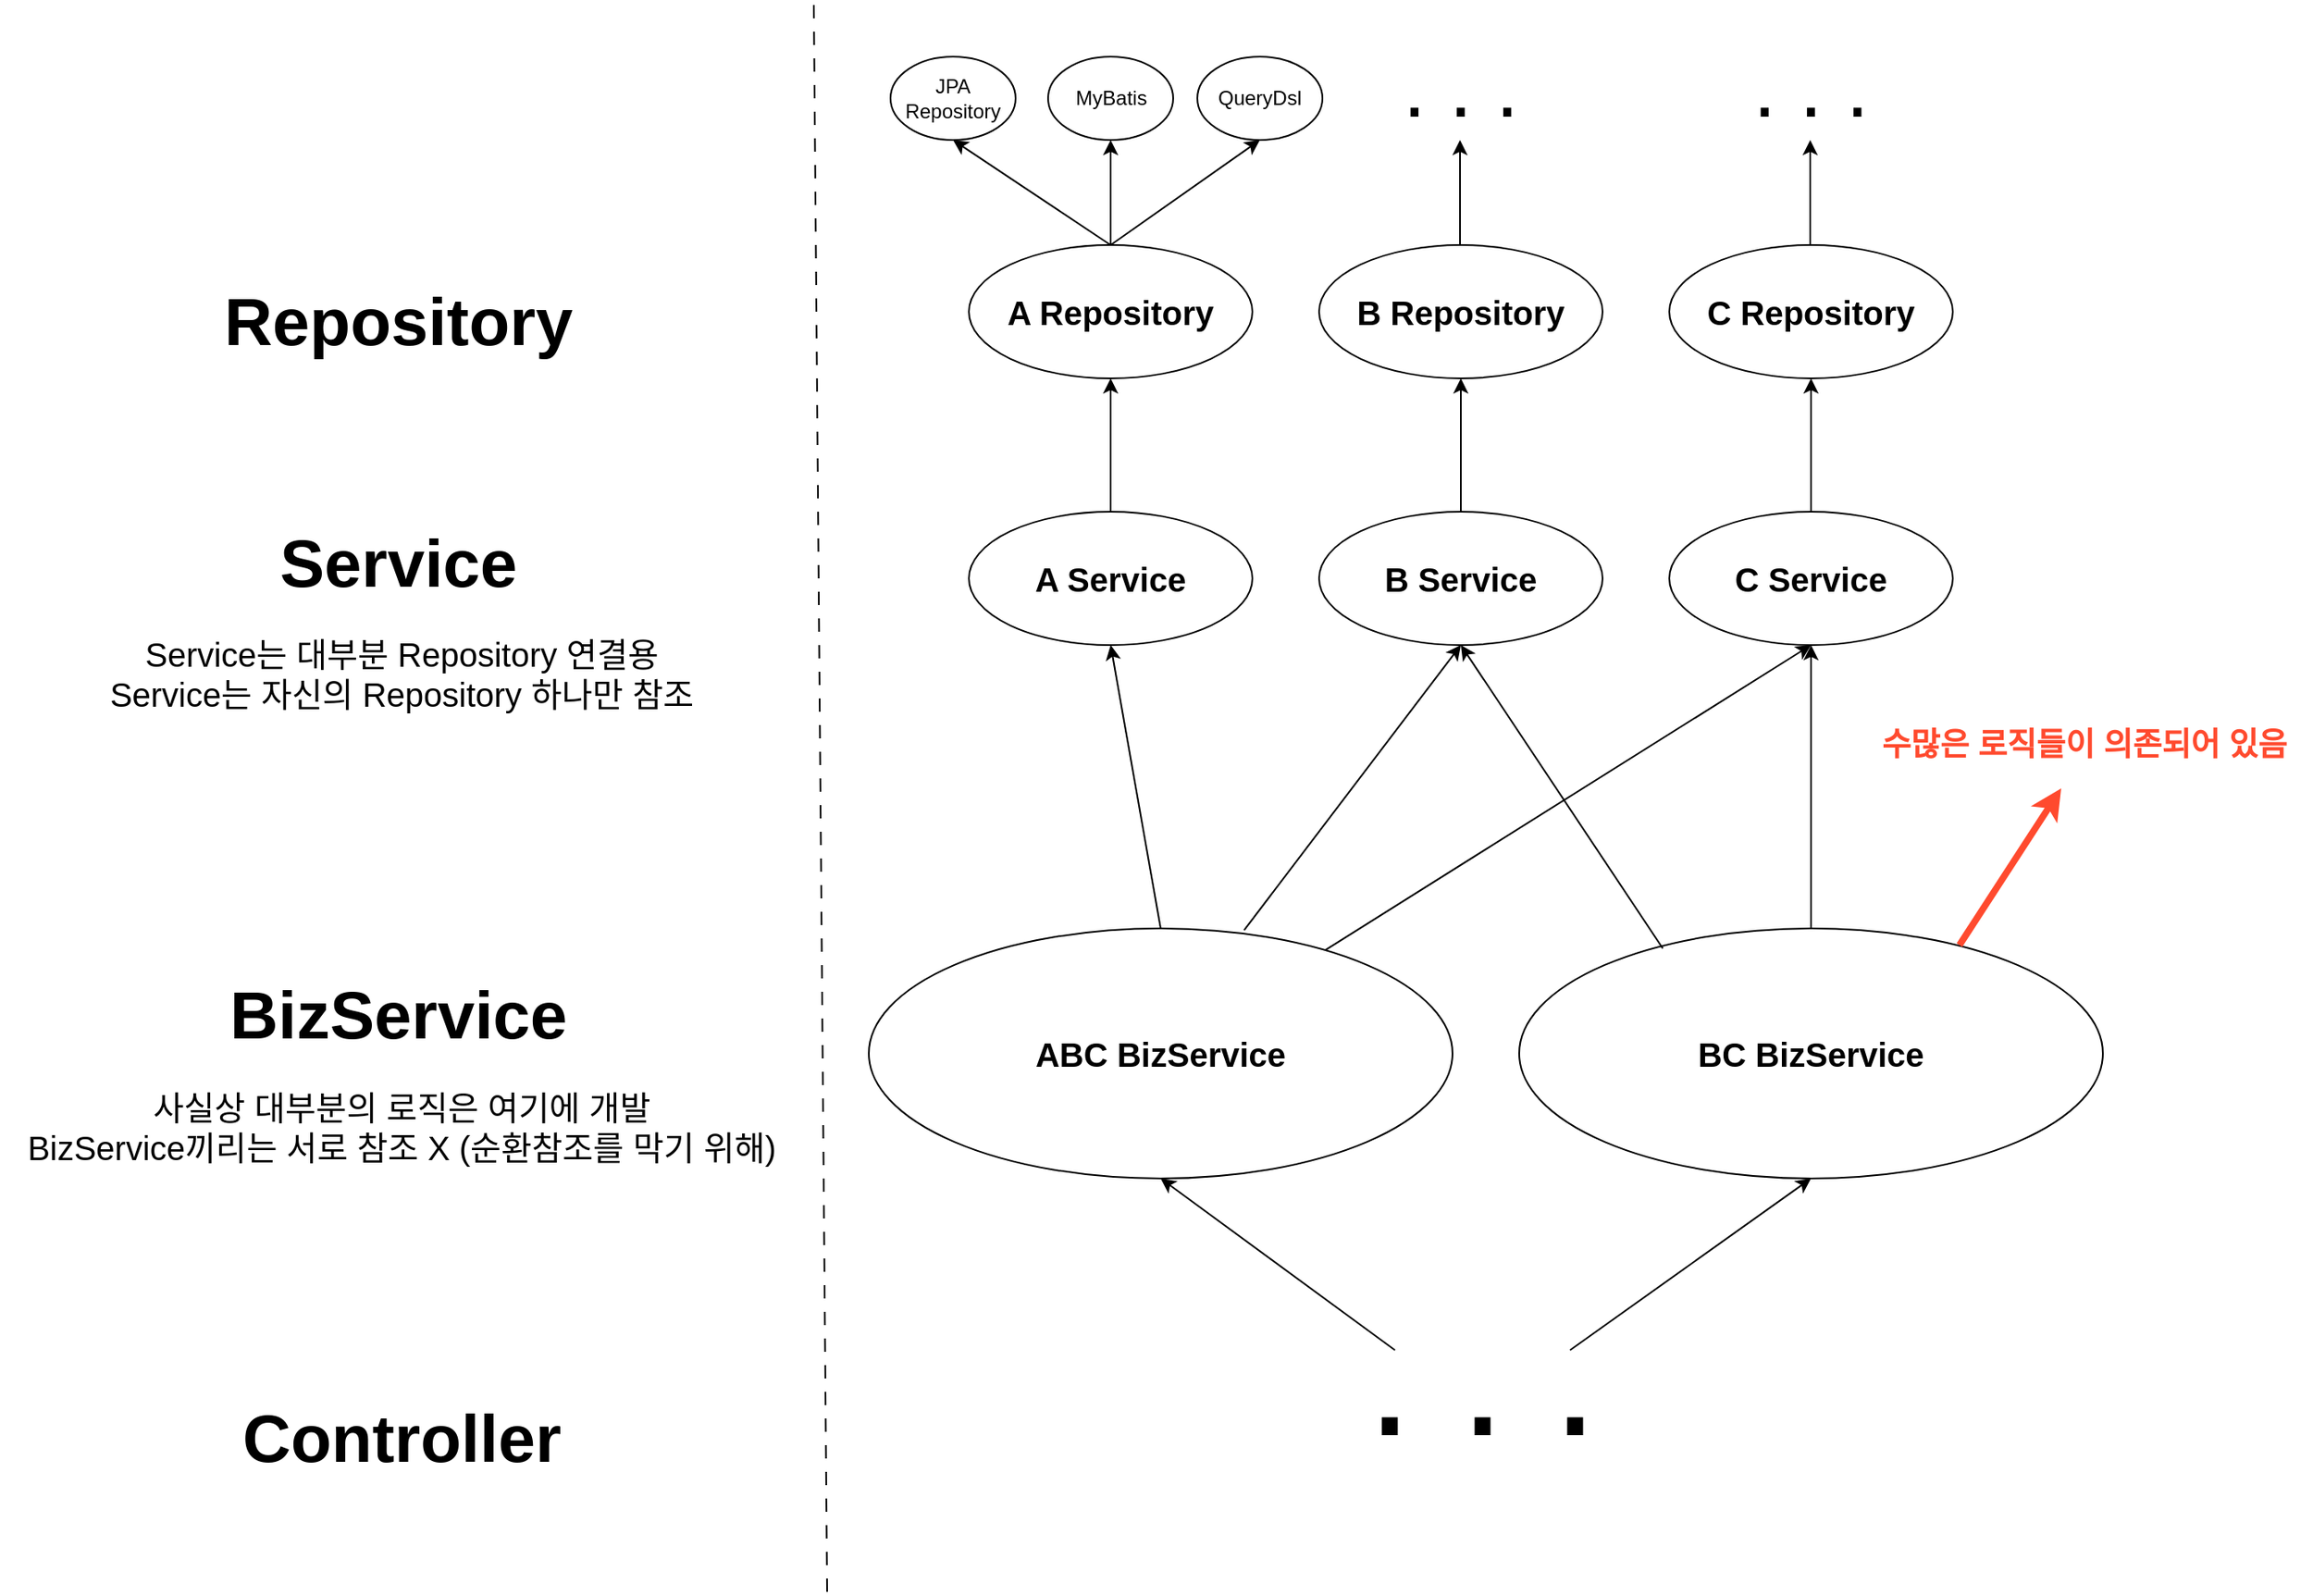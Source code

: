 <mxfile version="21.6.9" type="github">
  <diagram name="페이지-1" id="X1zCKy3VXLixYVBnvFqf">
    <mxGraphModel dx="2474" dy="1110" grid="0" gridSize="10" guides="1" tooltips="1" connect="1" arrows="1" fold="1" page="0" pageScale="1" pageWidth="827" pageHeight="1169" math="0" shadow="0">
      <root>
        <mxCell id="0" />
        <mxCell id="1" parent="0" />
        <mxCell id="A5f10U-PN7lcZyVbDlVB-2" value="ABC BizService" style="ellipse;whiteSpace=wrap;html=1;fontStyle=1;fontSize=20;" vertex="1" parent="1">
          <mxGeometry x="302" y="626" width="350" height="150" as="geometry" />
        </mxCell>
        <mxCell id="A5f10U-PN7lcZyVbDlVB-10" value="A Repository" style="ellipse;whiteSpace=wrap;html=1;fontSize=20;fontStyle=1" vertex="1" parent="1">
          <mxGeometry x="362" y="216" width="170" height="80" as="geometry" />
        </mxCell>
        <mxCell id="A5f10U-PN7lcZyVbDlVB-13" value="B Repository" style="ellipse;whiteSpace=wrap;html=1;fontSize=20;fontStyle=1" vertex="1" parent="1">
          <mxGeometry x="572" y="216" width="170" height="80" as="geometry" />
        </mxCell>
        <mxCell id="A5f10U-PN7lcZyVbDlVB-14" value="C Repository" style="ellipse;whiteSpace=wrap;html=1;fontSize=20;fontStyle=1" vertex="1" parent="1">
          <mxGeometry x="782" y="216" width="170" height="80" as="geometry" />
        </mxCell>
        <mxCell id="A5f10U-PN7lcZyVbDlVB-24" style="edgeStyle=orthogonalEdgeStyle;rounded=0;orthogonalLoop=1;jettySize=auto;html=1;entryX=0.5;entryY=1;entryDx=0;entryDy=0;" edge="1" parent="1" source="A5f10U-PN7lcZyVbDlVB-15" target="A5f10U-PN7lcZyVbDlVB-10">
          <mxGeometry relative="1" as="geometry" />
        </mxCell>
        <mxCell id="A5f10U-PN7lcZyVbDlVB-15" value="A Service" style="ellipse;whiteSpace=wrap;html=1;fontSize=20;fontStyle=1" vertex="1" parent="1">
          <mxGeometry x="362" y="376" width="170" height="80" as="geometry" />
        </mxCell>
        <mxCell id="A5f10U-PN7lcZyVbDlVB-25" style="edgeStyle=orthogonalEdgeStyle;rounded=0;orthogonalLoop=1;jettySize=auto;html=1;exitX=0.5;exitY=0;exitDx=0;exitDy=0;entryX=0.5;entryY=1;entryDx=0;entryDy=0;" edge="1" parent="1" source="A5f10U-PN7lcZyVbDlVB-18" target="A5f10U-PN7lcZyVbDlVB-13">
          <mxGeometry relative="1" as="geometry" />
        </mxCell>
        <mxCell id="A5f10U-PN7lcZyVbDlVB-18" value="B Service" style="ellipse;whiteSpace=wrap;html=1;fontSize=20;fontStyle=1" vertex="1" parent="1">
          <mxGeometry x="572" y="376" width="170" height="80" as="geometry" />
        </mxCell>
        <mxCell id="A5f10U-PN7lcZyVbDlVB-26" style="edgeStyle=orthogonalEdgeStyle;rounded=0;orthogonalLoop=1;jettySize=auto;html=1;entryX=0.5;entryY=1;entryDx=0;entryDy=0;" edge="1" parent="1" source="A5f10U-PN7lcZyVbDlVB-19" target="A5f10U-PN7lcZyVbDlVB-14">
          <mxGeometry relative="1" as="geometry" />
        </mxCell>
        <mxCell id="A5f10U-PN7lcZyVbDlVB-19" value="C Service" style="ellipse;whiteSpace=wrap;html=1;fontSize=20;fontStyle=1" vertex="1" parent="1">
          <mxGeometry x="782" y="376" width="170" height="80" as="geometry" />
        </mxCell>
        <mxCell id="A5f10U-PN7lcZyVbDlVB-29" value="" style="endArrow=classic;html=1;rounded=0;entryX=0.5;entryY=1;entryDx=0;entryDy=0;" edge="1" parent="1" source="A5f10U-PN7lcZyVbDlVB-2" target="A5f10U-PN7lcZyVbDlVB-19">
          <mxGeometry width="50" height="50" relative="1" as="geometry">
            <mxPoint x="742" y="576" as="sourcePoint" />
            <mxPoint x="792" y="526" as="targetPoint" />
          </mxGeometry>
        </mxCell>
        <mxCell id="A5f10U-PN7lcZyVbDlVB-30" value="" style="endArrow=classic;html=1;rounded=0;entryX=0.5;entryY=1;entryDx=0;entryDy=0;exitX=0.5;exitY=0;exitDx=0;exitDy=0;" edge="1" parent="1" source="A5f10U-PN7lcZyVbDlVB-2" target="A5f10U-PN7lcZyVbDlVB-15">
          <mxGeometry width="50" height="50" relative="1" as="geometry">
            <mxPoint x="752" y="586" as="sourcePoint" />
            <mxPoint x="877" y="466" as="targetPoint" />
          </mxGeometry>
        </mxCell>
        <mxCell id="A5f10U-PN7lcZyVbDlVB-31" value="BC BizService" style="ellipse;whiteSpace=wrap;html=1;fontStyle=1;fontSize=20;" vertex="1" parent="1">
          <mxGeometry x="692" y="626" width="350" height="150" as="geometry" />
        </mxCell>
        <mxCell id="A5f10U-PN7lcZyVbDlVB-32" value="" style="endArrow=classic;html=1;rounded=0;entryX=0.5;entryY=1;entryDx=0;entryDy=0;exitX=0.643;exitY=0.007;exitDx=0;exitDy=0;exitPerimeter=0;" edge="1" parent="1" source="A5f10U-PN7lcZyVbDlVB-2" target="A5f10U-PN7lcZyVbDlVB-18">
          <mxGeometry width="50" height="50" relative="1" as="geometry">
            <mxPoint x="532" y="626" as="sourcePoint" />
            <mxPoint x="582" y="576" as="targetPoint" />
          </mxGeometry>
        </mxCell>
        <mxCell id="A5f10U-PN7lcZyVbDlVB-33" value="" style="endArrow=classic;html=1;rounded=0;entryX=0.5;entryY=1;entryDx=0;entryDy=0;exitX=0.246;exitY=0.08;exitDx=0;exitDy=0;exitPerimeter=0;" edge="1" parent="1" source="A5f10U-PN7lcZyVbDlVB-31" target="A5f10U-PN7lcZyVbDlVB-18">
          <mxGeometry width="50" height="50" relative="1" as="geometry">
            <mxPoint x="642" y="586" as="sourcePoint" />
            <mxPoint x="692" y="536" as="targetPoint" />
          </mxGeometry>
        </mxCell>
        <mxCell id="A5f10U-PN7lcZyVbDlVB-34" value="" style="endArrow=classic;html=1;rounded=0;exitX=0.5;exitY=0;exitDx=0;exitDy=0;entryX=0.5;entryY=1;entryDx=0;entryDy=0;" edge="1" parent="1" source="A5f10U-PN7lcZyVbDlVB-31" target="A5f10U-PN7lcZyVbDlVB-19">
          <mxGeometry width="50" height="50" relative="1" as="geometry">
            <mxPoint x="642" y="586" as="sourcePoint" />
            <mxPoint x="692" y="536" as="targetPoint" />
          </mxGeometry>
        </mxCell>
        <mxCell id="A5f10U-PN7lcZyVbDlVB-35" value="Service는 대부분 Repository 연결용&lt;br style=&quot;font-size: 20px;&quot;&gt;Service는 자신의 Repository 하나만 참조" style="text;html=1;strokeColor=none;fillColor=none;align=center;verticalAlign=middle;whiteSpace=wrap;rounded=0;fontSize=20;" vertex="1" parent="1">
          <mxGeometry x="-175.88" y="451" width="396" height="43" as="geometry" />
        </mxCell>
        <mxCell id="A5f10U-PN7lcZyVbDlVB-36" value="" style="endArrow=none;dashed=1;html=1;rounded=0;dashPattern=8 8;" edge="1" parent="1">
          <mxGeometry width="50" height="50" relative="1" as="geometry">
            <mxPoint x="277" y="1024" as="sourcePoint" />
            <mxPoint x="269" y="70" as="targetPoint" />
          </mxGeometry>
        </mxCell>
        <mxCell id="A5f10U-PN7lcZyVbDlVB-37" value="Service" style="text;html=1;strokeColor=none;fillColor=none;align=center;verticalAlign=middle;whiteSpace=wrap;rounded=0;fontSize=40;fontStyle=1" vertex="1" parent="1">
          <mxGeometry x="-97.88" y="349" width="236" height="114" as="geometry" />
        </mxCell>
        <mxCell id="A5f10U-PN7lcZyVbDlVB-38" value="Repository" style="text;html=1;strokeColor=none;fillColor=none;align=center;verticalAlign=middle;whiteSpace=wrap;rounded=0;fontSize=40;fontStyle=1" vertex="1" parent="1">
          <mxGeometry x="-97.88" y="204" width="236" height="114" as="geometry" />
        </mxCell>
        <mxCell id="A5f10U-PN7lcZyVbDlVB-39" value="BizService" style="text;html=1;strokeColor=none;fillColor=none;align=center;verticalAlign=middle;whiteSpace=wrap;rounded=0;fontSize=40;fontStyle=1" vertex="1" parent="1">
          <mxGeometry x="-97.88" y="620" width="236" height="114" as="geometry" />
        </mxCell>
        <mxCell id="A5f10U-PN7lcZyVbDlVB-40" value="사실상 대부분의 로직은 여기에 개발&lt;br style=&quot;font-size: 20px;&quot;&gt;BizService끼리는 서로 참조 X (순환참조를 막기 위해)" style="text;html=1;strokeColor=none;fillColor=none;align=center;verticalAlign=middle;whiteSpace=wrap;rounded=0;fontSize=20;" vertex="1" parent="1">
          <mxGeometry x="-219" y="723" width="482.25" height="43" as="geometry" />
        </mxCell>
        <mxCell id="A5f10U-PN7lcZyVbDlVB-41" value="Controller" style="text;html=1;strokeColor=none;fillColor=none;align=center;verticalAlign=middle;whiteSpace=wrap;rounded=0;fontSize=40;fontStyle=1" vertex="1" parent="1">
          <mxGeometry x="-95.88" y="874" width="236" height="114" as="geometry" />
        </mxCell>
        <mxCell id="A5f10U-PN7lcZyVbDlVB-43" value=". . ." style="text;html=1;strokeColor=none;fillColor=none;align=center;verticalAlign=middle;whiteSpace=wrap;rounded=0;fontSize=100;" vertex="1" parent="1">
          <mxGeometry x="565" y="879" width="210" height="30" as="geometry" />
        </mxCell>
        <mxCell id="A5f10U-PN7lcZyVbDlVB-44" value="" style="endArrow=classic;html=1;rounded=0;entryX=0.5;entryY=1;entryDx=0;entryDy=0;exitX=0.25;exitY=0;exitDx=0;exitDy=0;" edge="1" parent="1" source="A5f10U-PN7lcZyVbDlVB-43" target="A5f10U-PN7lcZyVbDlVB-2">
          <mxGeometry width="50" height="50" relative="1" as="geometry">
            <mxPoint x="641" y="933" as="sourcePoint" />
            <mxPoint x="611" y="763" as="targetPoint" />
          </mxGeometry>
        </mxCell>
        <mxCell id="A5f10U-PN7lcZyVbDlVB-45" value="" style="endArrow=classic;html=1;rounded=0;entryX=0.5;entryY=1;entryDx=0;entryDy=0;exitX=0.75;exitY=0;exitDx=0;exitDy=0;" edge="1" parent="1" source="A5f10U-PN7lcZyVbDlVB-43" target="A5f10U-PN7lcZyVbDlVB-31">
          <mxGeometry width="50" height="50" relative="1" as="geometry">
            <mxPoint x="582" y="891" as="sourcePoint" />
            <mxPoint x="487" y="786" as="targetPoint" />
          </mxGeometry>
        </mxCell>
        <mxCell id="A5f10U-PN7lcZyVbDlVB-47" value=". . ." style="text;html=1;strokeColor=none;fillColor=none;align=center;verticalAlign=middle;whiteSpace=wrap;rounded=0;fontSize=50;" vertex="1" parent="1">
          <mxGeometry x="552" y="106" width="210" height="30" as="geometry" />
        </mxCell>
        <mxCell id="A5f10U-PN7lcZyVbDlVB-49" value="JPA Repository" style="ellipse;whiteSpace=wrap;html=1;" vertex="1" parent="1">
          <mxGeometry x="315" y="103" width="75" height="50" as="geometry" />
        </mxCell>
        <mxCell id="A5f10U-PN7lcZyVbDlVB-51" value="MyBatis" style="ellipse;whiteSpace=wrap;html=1;" vertex="1" parent="1">
          <mxGeometry x="409.5" y="103" width="75" height="50" as="geometry" />
        </mxCell>
        <mxCell id="A5f10U-PN7lcZyVbDlVB-52" value="QueryDsl" style="ellipse;whiteSpace=wrap;html=1;" vertex="1" parent="1">
          <mxGeometry x="499" y="103" width="75" height="50" as="geometry" />
        </mxCell>
        <mxCell id="A5f10U-PN7lcZyVbDlVB-54" value=". . ." style="text;html=1;strokeColor=none;fillColor=none;align=center;verticalAlign=middle;whiteSpace=wrap;rounded=0;fontSize=50;" vertex="1" parent="1">
          <mxGeometry x="762" y="106" width="210" height="30" as="geometry" />
        </mxCell>
        <mxCell id="A5f10U-PN7lcZyVbDlVB-55" value="" style="endArrow=classic;html=1;rounded=0;entryX=0.5;entryY=1;entryDx=0;entryDy=0;exitX=0.5;exitY=0;exitDx=0;exitDy=0;" edge="1" parent="1" source="A5f10U-PN7lcZyVbDlVB-10" target="A5f10U-PN7lcZyVbDlVB-49">
          <mxGeometry width="50" height="50" relative="1" as="geometry">
            <mxPoint x="750" y="591" as="sourcePoint" />
            <mxPoint x="800" y="541" as="targetPoint" />
          </mxGeometry>
        </mxCell>
        <mxCell id="A5f10U-PN7lcZyVbDlVB-56" value="" style="endArrow=classic;html=1;rounded=0;entryX=0.5;entryY=1;entryDx=0;entryDy=0;exitX=0.5;exitY=0;exitDx=0;exitDy=0;" edge="1" parent="1" source="A5f10U-PN7lcZyVbDlVB-10" target="A5f10U-PN7lcZyVbDlVB-52">
          <mxGeometry width="50" height="50" relative="1" as="geometry">
            <mxPoint x="457" y="226" as="sourcePoint" />
            <mxPoint x="363" y="163" as="targetPoint" />
          </mxGeometry>
        </mxCell>
        <mxCell id="A5f10U-PN7lcZyVbDlVB-57" value="" style="endArrow=classic;html=1;rounded=0;entryX=0.5;entryY=1;entryDx=0;entryDy=0;" edge="1" parent="1" source="A5f10U-PN7lcZyVbDlVB-10" target="A5f10U-PN7lcZyVbDlVB-51">
          <mxGeometry width="50" height="50" relative="1" as="geometry">
            <mxPoint x="447" y="215" as="sourcePoint" />
            <mxPoint x="547" y="163" as="targetPoint" />
          </mxGeometry>
        </mxCell>
        <mxCell id="A5f10U-PN7lcZyVbDlVB-58" value="" style="endArrow=classic;html=1;rounded=0;entryX=0.5;entryY=1;entryDx=0;entryDy=0;" edge="1" parent="1">
          <mxGeometry width="50" height="50" relative="1" as="geometry">
            <mxPoint x="656.5" y="216" as="sourcePoint" />
            <mxPoint x="656.5" y="153" as="targetPoint" />
          </mxGeometry>
        </mxCell>
        <mxCell id="A5f10U-PN7lcZyVbDlVB-59" value="" style="endArrow=classic;html=1;rounded=0;entryX=0.5;entryY=1;entryDx=0;entryDy=0;" edge="1" parent="1">
          <mxGeometry width="50" height="50" relative="1" as="geometry">
            <mxPoint x="866.5" y="216" as="sourcePoint" />
            <mxPoint x="866.5" y="153" as="targetPoint" />
          </mxGeometry>
        </mxCell>
        <mxCell id="A5f10U-PN7lcZyVbDlVB-60" value="" style="endArrow=classic;html=1;rounded=0;strokeWidth=4;strokeColor=#FF4A2E;" edge="1" parent="1">
          <mxGeometry width="50" height="50" relative="1" as="geometry">
            <mxPoint x="956" y="636" as="sourcePoint" />
            <mxPoint x="1017" y="542" as="targetPoint" />
          </mxGeometry>
        </mxCell>
        <mxCell id="A5f10U-PN7lcZyVbDlVB-61" value="&lt;font color=&quot;#ff4a2e&quot; style=&quot;font-size: 19px;&quot;&gt;수많은 로직들이 의존되어 있음&lt;/font&gt;" style="text;html=1;strokeColor=none;fillColor=none;align=center;verticalAlign=middle;whiteSpace=wrap;rounded=0;fontSize=19;fontStyle=1" vertex="1" parent="1">
          <mxGeometry x="895" y="483" width="272" height="66" as="geometry" />
        </mxCell>
      </root>
    </mxGraphModel>
  </diagram>
</mxfile>
